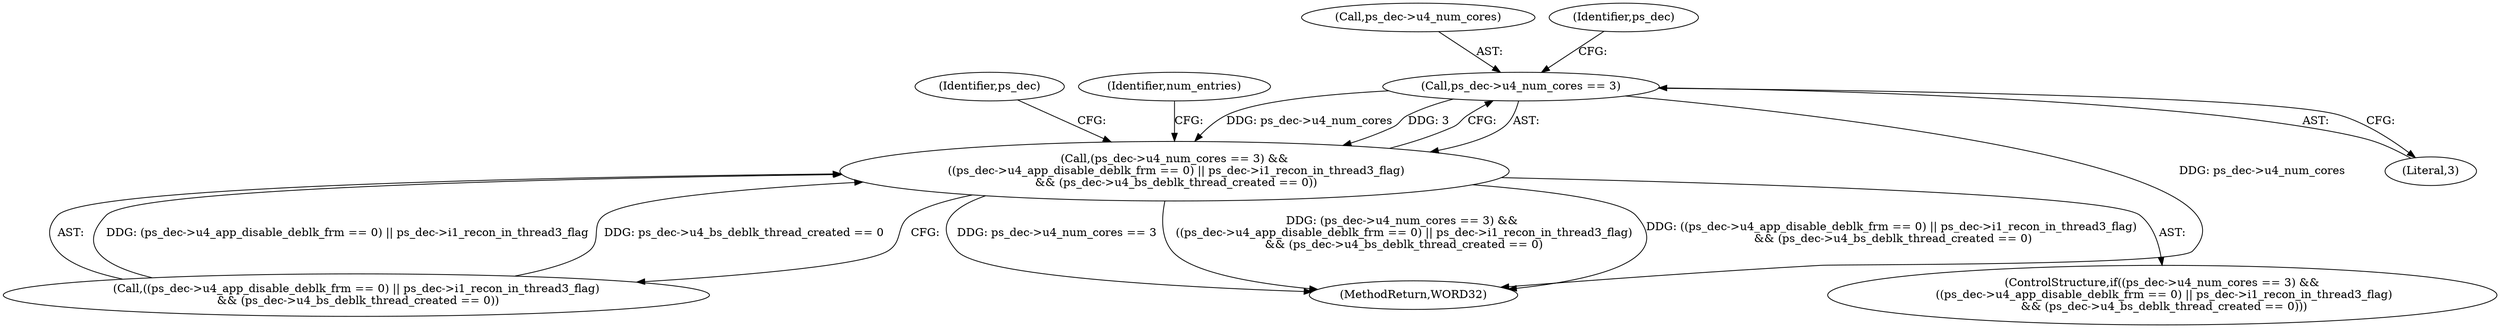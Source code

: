 digraph "0_Android_4a524d3a8ae9aa20c36430008e6bd429443f8f1d_1@pointer" {
"1000422" [label="(Call,ps_dec->u4_num_cores == 3)"];
"1000421" [label="(Call,(ps_dec->u4_num_cores == 3) &&\n ((ps_dec->u4_app_disable_deblk_frm == 0) || ps_dec->i1_recon_in_thread3_flag)\n && (ps_dec->u4_bs_deblk_thread_created == 0))"];
"1000422" [label="(Call,ps_dec->u4_num_cores == 3)"];
"1000421" [label="(Call,(ps_dec->u4_num_cores == 3) &&\n ((ps_dec->u4_app_disable_deblk_frm == 0) || ps_dec->i1_recon_in_thread3_flag)\n && (ps_dec->u4_bs_deblk_thread_created == 0))"];
"1000427" [label="(Call,((ps_dec->u4_app_disable_deblk_frm == 0) || ps_dec->i1_recon_in_thread3_flag)\n && (ps_dec->u4_bs_deblk_thread_created == 0))"];
"1001278" [label="(MethodReturn,WORD32)"];
"1000423" [label="(Call,ps_dec->u4_num_cores)"];
"1000431" [label="(Identifier,ps_dec)"];
"1000420" [label="(ControlStructure,if((ps_dec->u4_num_cores == 3) &&\n ((ps_dec->u4_app_disable_deblk_frm == 0) || ps_dec->i1_recon_in_thread3_flag)\n && (ps_dec->u4_bs_deblk_thread_created == 0)))"];
"1000426" [label="(Literal,3)"];
"1000445" [label="(Identifier,ps_dec)"];
"1000722" [label="(Identifier,num_entries)"];
"1000422" -> "1000421"  [label="AST: "];
"1000422" -> "1000426"  [label="CFG: "];
"1000423" -> "1000422"  [label="AST: "];
"1000426" -> "1000422"  [label="AST: "];
"1000431" -> "1000422"  [label="CFG: "];
"1000421" -> "1000422"  [label="CFG: "];
"1000422" -> "1001278"  [label="DDG: ps_dec->u4_num_cores"];
"1000422" -> "1000421"  [label="DDG: ps_dec->u4_num_cores"];
"1000422" -> "1000421"  [label="DDG: 3"];
"1000421" -> "1000420"  [label="AST: "];
"1000421" -> "1000427"  [label="CFG: "];
"1000427" -> "1000421"  [label="AST: "];
"1000445" -> "1000421"  [label="CFG: "];
"1000722" -> "1000421"  [label="CFG: "];
"1000421" -> "1001278"  [label="DDG: ((ps_dec->u4_app_disable_deblk_frm == 0) || ps_dec->i1_recon_in_thread3_flag)\n && (ps_dec->u4_bs_deblk_thread_created == 0)"];
"1000421" -> "1001278"  [label="DDG: ps_dec->u4_num_cores == 3"];
"1000421" -> "1001278"  [label="DDG: (ps_dec->u4_num_cores == 3) &&\n ((ps_dec->u4_app_disable_deblk_frm == 0) || ps_dec->i1_recon_in_thread3_flag)\n && (ps_dec->u4_bs_deblk_thread_created == 0)"];
"1000427" -> "1000421"  [label="DDG: (ps_dec->u4_app_disable_deblk_frm == 0) || ps_dec->i1_recon_in_thread3_flag"];
"1000427" -> "1000421"  [label="DDG: ps_dec->u4_bs_deblk_thread_created == 0"];
}
